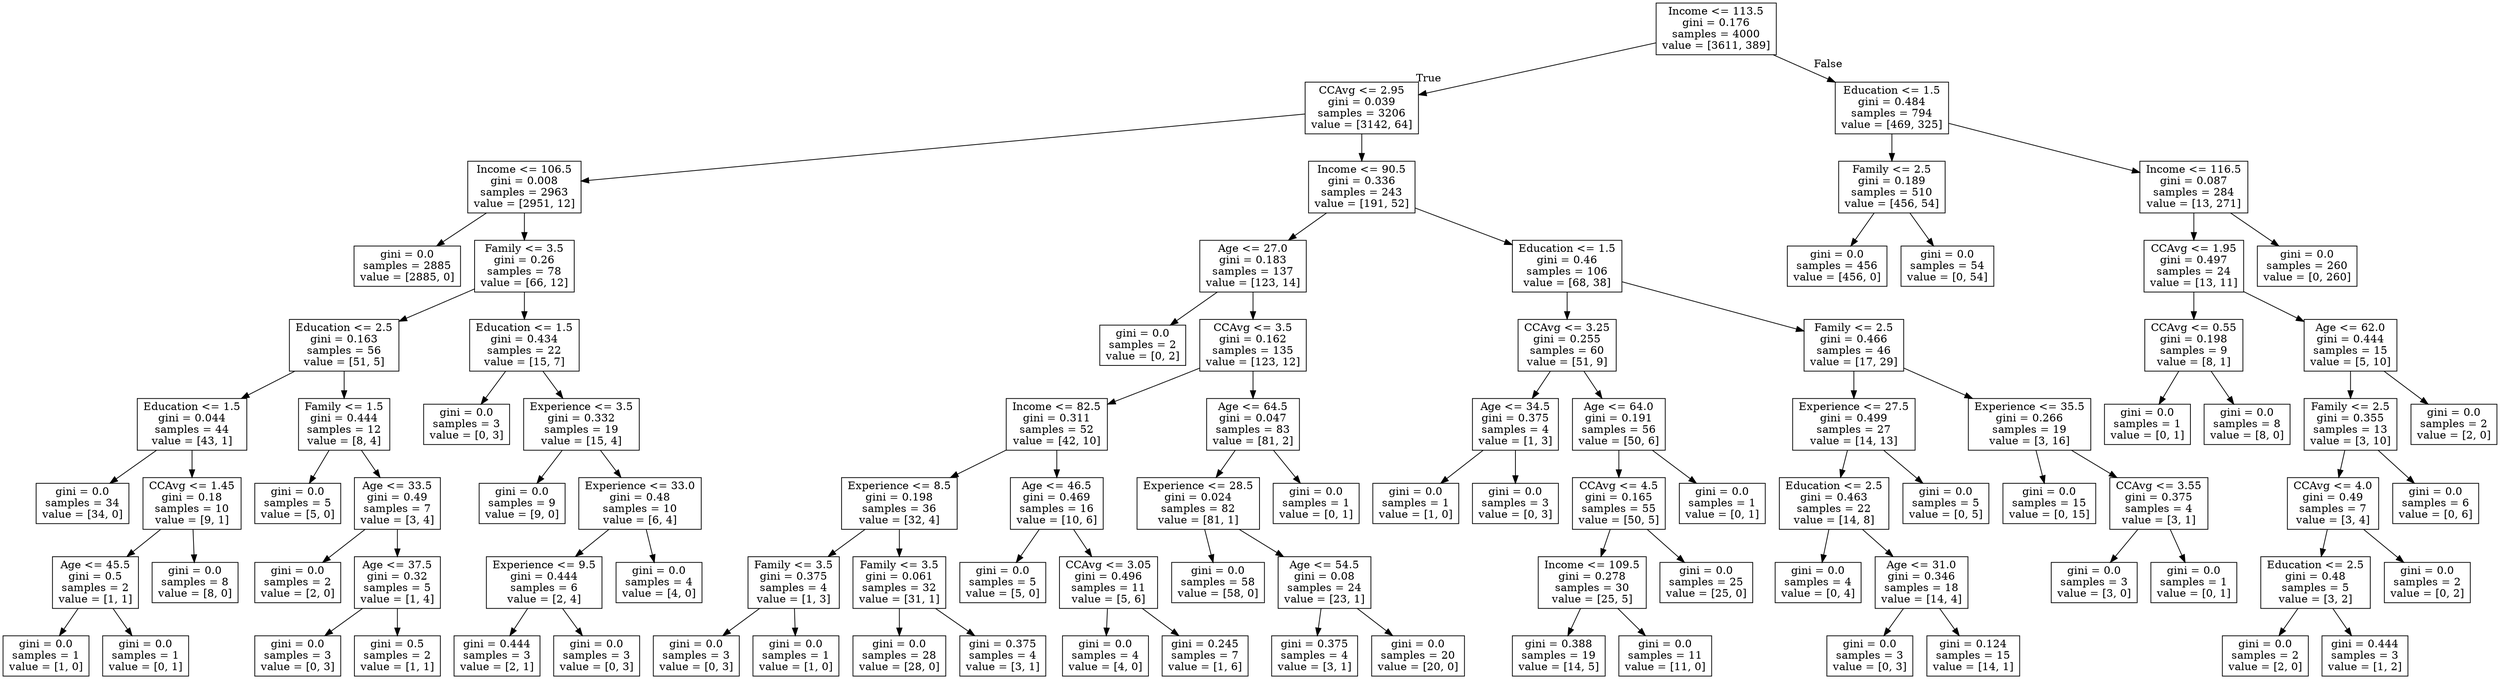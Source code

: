 digraph Tree {
node [shape=box] ;
0 [label="Income <= 113.5\ngini = 0.176\nsamples = 4000\nvalue = [3611, 389]"] ;
1 [label="CCAvg <= 2.95\ngini = 0.039\nsamples = 3206\nvalue = [3142, 64]"] ;
0 -> 1 [labeldistance=2.5, labelangle=45, headlabel="True"] ;
2 [label="Income <= 106.5\ngini = 0.008\nsamples = 2963\nvalue = [2951, 12]"] ;
1 -> 2 ;
3 [label="gini = 0.0\nsamples = 2885\nvalue = [2885, 0]"] ;
2 -> 3 ;
4 [label="Family <= 3.5\ngini = 0.26\nsamples = 78\nvalue = [66, 12]"] ;
2 -> 4 ;
5 [label="Education <= 2.5\ngini = 0.163\nsamples = 56\nvalue = [51, 5]"] ;
4 -> 5 ;
6 [label="Education <= 1.5\ngini = 0.044\nsamples = 44\nvalue = [43, 1]"] ;
5 -> 6 ;
7 [label="gini = 0.0\nsamples = 34\nvalue = [34, 0]"] ;
6 -> 7 ;
8 [label="CCAvg <= 1.45\ngini = 0.18\nsamples = 10\nvalue = [9, 1]"] ;
6 -> 8 ;
9 [label="Age <= 45.5\ngini = 0.5\nsamples = 2\nvalue = [1, 1]"] ;
8 -> 9 ;
10 [label="gini = 0.0\nsamples = 1\nvalue = [1, 0]"] ;
9 -> 10 ;
11 [label="gini = 0.0\nsamples = 1\nvalue = [0, 1]"] ;
9 -> 11 ;
12 [label="gini = 0.0\nsamples = 8\nvalue = [8, 0]"] ;
8 -> 12 ;
13 [label="Family <= 1.5\ngini = 0.444\nsamples = 12\nvalue = [8, 4]"] ;
5 -> 13 ;
14 [label="gini = 0.0\nsamples = 5\nvalue = [5, 0]"] ;
13 -> 14 ;
15 [label="Age <= 33.5\ngini = 0.49\nsamples = 7\nvalue = [3, 4]"] ;
13 -> 15 ;
16 [label="gini = 0.0\nsamples = 2\nvalue = [2, 0]"] ;
15 -> 16 ;
17 [label="Age <= 37.5\ngini = 0.32\nsamples = 5\nvalue = [1, 4]"] ;
15 -> 17 ;
18 [label="gini = 0.0\nsamples = 3\nvalue = [0, 3]"] ;
17 -> 18 ;
19 [label="gini = 0.5\nsamples = 2\nvalue = [1, 1]"] ;
17 -> 19 ;
20 [label="Education <= 1.5\ngini = 0.434\nsamples = 22\nvalue = [15, 7]"] ;
4 -> 20 ;
21 [label="gini = 0.0\nsamples = 3\nvalue = [0, 3]"] ;
20 -> 21 ;
22 [label="Experience <= 3.5\ngini = 0.332\nsamples = 19\nvalue = [15, 4]"] ;
20 -> 22 ;
23 [label="gini = 0.0\nsamples = 9\nvalue = [9, 0]"] ;
22 -> 23 ;
24 [label="Experience <= 33.0\ngini = 0.48\nsamples = 10\nvalue = [6, 4]"] ;
22 -> 24 ;
25 [label="Experience <= 9.5\ngini = 0.444\nsamples = 6\nvalue = [2, 4]"] ;
24 -> 25 ;
26 [label="gini = 0.444\nsamples = 3\nvalue = [2, 1]"] ;
25 -> 26 ;
27 [label="gini = 0.0\nsamples = 3\nvalue = [0, 3]"] ;
25 -> 27 ;
28 [label="gini = 0.0\nsamples = 4\nvalue = [4, 0]"] ;
24 -> 28 ;
29 [label="Income <= 90.5\ngini = 0.336\nsamples = 243\nvalue = [191, 52]"] ;
1 -> 29 ;
30 [label="Age <= 27.0\ngini = 0.183\nsamples = 137\nvalue = [123, 14]"] ;
29 -> 30 ;
31 [label="gini = 0.0\nsamples = 2\nvalue = [0, 2]"] ;
30 -> 31 ;
32 [label="CCAvg <= 3.5\ngini = 0.162\nsamples = 135\nvalue = [123, 12]"] ;
30 -> 32 ;
33 [label="Income <= 82.5\ngini = 0.311\nsamples = 52\nvalue = [42, 10]"] ;
32 -> 33 ;
34 [label="Experience <= 8.5\ngini = 0.198\nsamples = 36\nvalue = [32, 4]"] ;
33 -> 34 ;
35 [label="Family <= 3.5\ngini = 0.375\nsamples = 4\nvalue = [1, 3]"] ;
34 -> 35 ;
36 [label="gini = 0.0\nsamples = 3\nvalue = [0, 3]"] ;
35 -> 36 ;
37 [label="gini = 0.0\nsamples = 1\nvalue = [1, 0]"] ;
35 -> 37 ;
38 [label="Family <= 3.5\ngini = 0.061\nsamples = 32\nvalue = [31, 1]"] ;
34 -> 38 ;
39 [label="gini = 0.0\nsamples = 28\nvalue = [28, 0]"] ;
38 -> 39 ;
40 [label="gini = 0.375\nsamples = 4\nvalue = [3, 1]"] ;
38 -> 40 ;
41 [label="Age <= 46.5\ngini = 0.469\nsamples = 16\nvalue = [10, 6]"] ;
33 -> 41 ;
42 [label="gini = 0.0\nsamples = 5\nvalue = [5, 0]"] ;
41 -> 42 ;
43 [label="CCAvg <= 3.05\ngini = 0.496\nsamples = 11\nvalue = [5, 6]"] ;
41 -> 43 ;
44 [label="gini = 0.0\nsamples = 4\nvalue = [4, 0]"] ;
43 -> 44 ;
45 [label="gini = 0.245\nsamples = 7\nvalue = [1, 6]"] ;
43 -> 45 ;
46 [label="Age <= 64.5\ngini = 0.047\nsamples = 83\nvalue = [81, 2]"] ;
32 -> 46 ;
47 [label="Experience <= 28.5\ngini = 0.024\nsamples = 82\nvalue = [81, 1]"] ;
46 -> 47 ;
48 [label="gini = 0.0\nsamples = 58\nvalue = [58, 0]"] ;
47 -> 48 ;
49 [label="Age <= 54.5\ngini = 0.08\nsamples = 24\nvalue = [23, 1]"] ;
47 -> 49 ;
50 [label="gini = 0.375\nsamples = 4\nvalue = [3, 1]"] ;
49 -> 50 ;
51 [label="gini = 0.0\nsamples = 20\nvalue = [20, 0]"] ;
49 -> 51 ;
52 [label="gini = 0.0\nsamples = 1\nvalue = [0, 1]"] ;
46 -> 52 ;
53 [label="Education <= 1.5\ngini = 0.46\nsamples = 106\nvalue = [68, 38]"] ;
29 -> 53 ;
54 [label="CCAvg <= 3.25\ngini = 0.255\nsamples = 60\nvalue = [51, 9]"] ;
53 -> 54 ;
55 [label="Age <= 34.5\ngini = 0.375\nsamples = 4\nvalue = [1, 3]"] ;
54 -> 55 ;
56 [label="gini = 0.0\nsamples = 1\nvalue = [1, 0]"] ;
55 -> 56 ;
57 [label="gini = 0.0\nsamples = 3\nvalue = [0, 3]"] ;
55 -> 57 ;
58 [label="Age <= 64.0\ngini = 0.191\nsamples = 56\nvalue = [50, 6]"] ;
54 -> 58 ;
59 [label="CCAvg <= 4.5\ngini = 0.165\nsamples = 55\nvalue = [50, 5]"] ;
58 -> 59 ;
60 [label="Income <= 109.5\ngini = 0.278\nsamples = 30\nvalue = [25, 5]"] ;
59 -> 60 ;
61 [label="gini = 0.388\nsamples = 19\nvalue = [14, 5]"] ;
60 -> 61 ;
62 [label="gini = 0.0\nsamples = 11\nvalue = [11, 0]"] ;
60 -> 62 ;
63 [label="gini = 0.0\nsamples = 25\nvalue = [25, 0]"] ;
59 -> 63 ;
64 [label="gini = 0.0\nsamples = 1\nvalue = [0, 1]"] ;
58 -> 64 ;
65 [label="Family <= 2.5\ngini = 0.466\nsamples = 46\nvalue = [17, 29]"] ;
53 -> 65 ;
66 [label="Experience <= 27.5\ngini = 0.499\nsamples = 27\nvalue = [14, 13]"] ;
65 -> 66 ;
67 [label="Education <= 2.5\ngini = 0.463\nsamples = 22\nvalue = [14, 8]"] ;
66 -> 67 ;
68 [label="gini = 0.0\nsamples = 4\nvalue = [0, 4]"] ;
67 -> 68 ;
69 [label="Age <= 31.0\ngini = 0.346\nsamples = 18\nvalue = [14, 4]"] ;
67 -> 69 ;
70 [label="gini = 0.0\nsamples = 3\nvalue = [0, 3]"] ;
69 -> 70 ;
71 [label="gini = 0.124\nsamples = 15\nvalue = [14, 1]"] ;
69 -> 71 ;
72 [label="gini = 0.0\nsamples = 5\nvalue = [0, 5]"] ;
66 -> 72 ;
73 [label="Experience <= 35.5\ngini = 0.266\nsamples = 19\nvalue = [3, 16]"] ;
65 -> 73 ;
74 [label="gini = 0.0\nsamples = 15\nvalue = [0, 15]"] ;
73 -> 74 ;
75 [label="CCAvg <= 3.55\ngini = 0.375\nsamples = 4\nvalue = [3, 1]"] ;
73 -> 75 ;
76 [label="gini = 0.0\nsamples = 3\nvalue = [3, 0]"] ;
75 -> 76 ;
77 [label="gini = 0.0\nsamples = 1\nvalue = [0, 1]"] ;
75 -> 77 ;
78 [label="Education <= 1.5\ngini = 0.484\nsamples = 794\nvalue = [469, 325]"] ;
0 -> 78 [labeldistance=2.5, labelangle=-45, headlabel="False"] ;
79 [label="Family <= 2.5\ngini = 0.189\nsamples = 510\nvalue = [456, 54]"] ;
78 -> 79 ;
80 [label="gini = 0.0\nsamples = 456\nvalue = [456, 0]"] ;
79 -> 80 ;
81 [label="gini = 0.0\nsamples = 54\nvalue = [0, 54]"] ;
79 -> 81 ;
82 [label="Income <= 116.5\ngini = 0.087\nsamples = 284\nvalue = [13, 271]"] ;
78 -> 82 ;
83 [label="CCAvg <= 1.95\ngini = 0.497\nsamples = 24\nvalue = [13, 11]"] ;
82 -> 83 ;
84 [label="CCAvg <= 0.55\ngini = 0.198\nsamples = 9\nvalue = [8, 1]"] ;
83 -> 84 ;
85 [label="gini = 0.0\nsamples = 1\nvalue = [0, 1]"] ;
84 -> 85 ;
86 [label="gini = 0.0\nsamples = 8\nvalue = [8, 0]"] ;
84 -> 86 ;
87 [label="Age <= 62.0\ngini = 0.444\nsamples = 15\nvalue = [5, 10]"] ;
83 -> 87 ;
88 [label="Family <= 2.5\ngini = 0.355\nsamples = 13\nvalue = [3, 10]"] ;
87 -> 88 ;
89 [label="CCAvg <= 4.0\ngini = 0.49\nsamples = 7\nvalue = [3, 4]"] ;
88 -> 89 ;
90 [label="Education <= 2.5\ngini = 0.48\nsamples = 5\nvalue = [3, 2]"] ;
89 -> 90 ;
91 [label="gini = 0.0\nsamples = 2\nvalue = [2, 0]"] ;
90 -> 91 ;
92 [label="gini = 0.444\nsamples = 3\nvalue = [1, 2]"] ;
90 -> 92 ;
93 [label="gini = 0.0\nsamples = 2\nvalue = [0, 2]"] ;
89 -> 93 ;
94 [label="gini = 0.0\nsamples = 6\nvalue = [0, 6]"] ;
88 -> 94 ;
95 [label="gini = 0.0\nsamples = 2\nvalue = [2, 0]"] ;
87 -> 95 ;
96 [label="gini = 0.0\nsamples = 260\nvalue = [0, 260]"] ;
82 -> 96 ;
}
